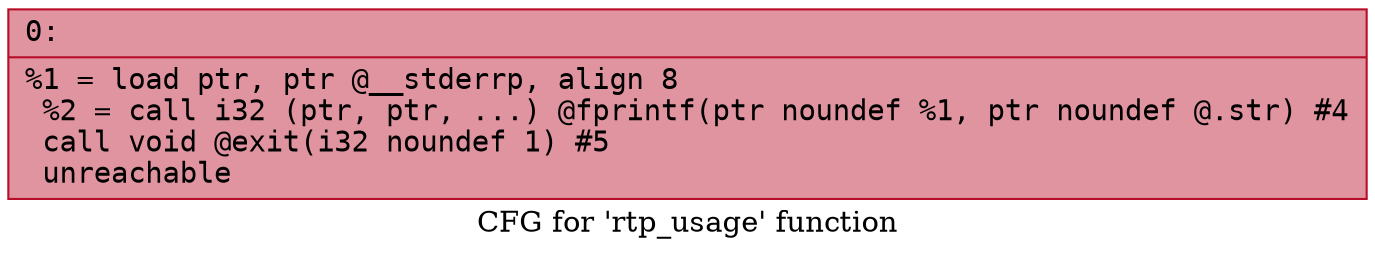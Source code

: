digraph "CFG for 'rtp_usage' function" {
	label="CFG for 'rtp_usage' function";

	Node0x600001b0e170 [shape=record,color="#b70d28ff", style=filled, fillcolor="#b70d2870" fontname="Courier",label="{0:\l|  %1 = load ptr, ptr @__stderrp, align 8\l  %2 = call i32 (ptr, ptr, ...) @fprintf(ptr noundef %1, ptr noundef @.str) #4\l  call void @exit(i32 noundef 1) #5\l  unreachable\l}"];
}
